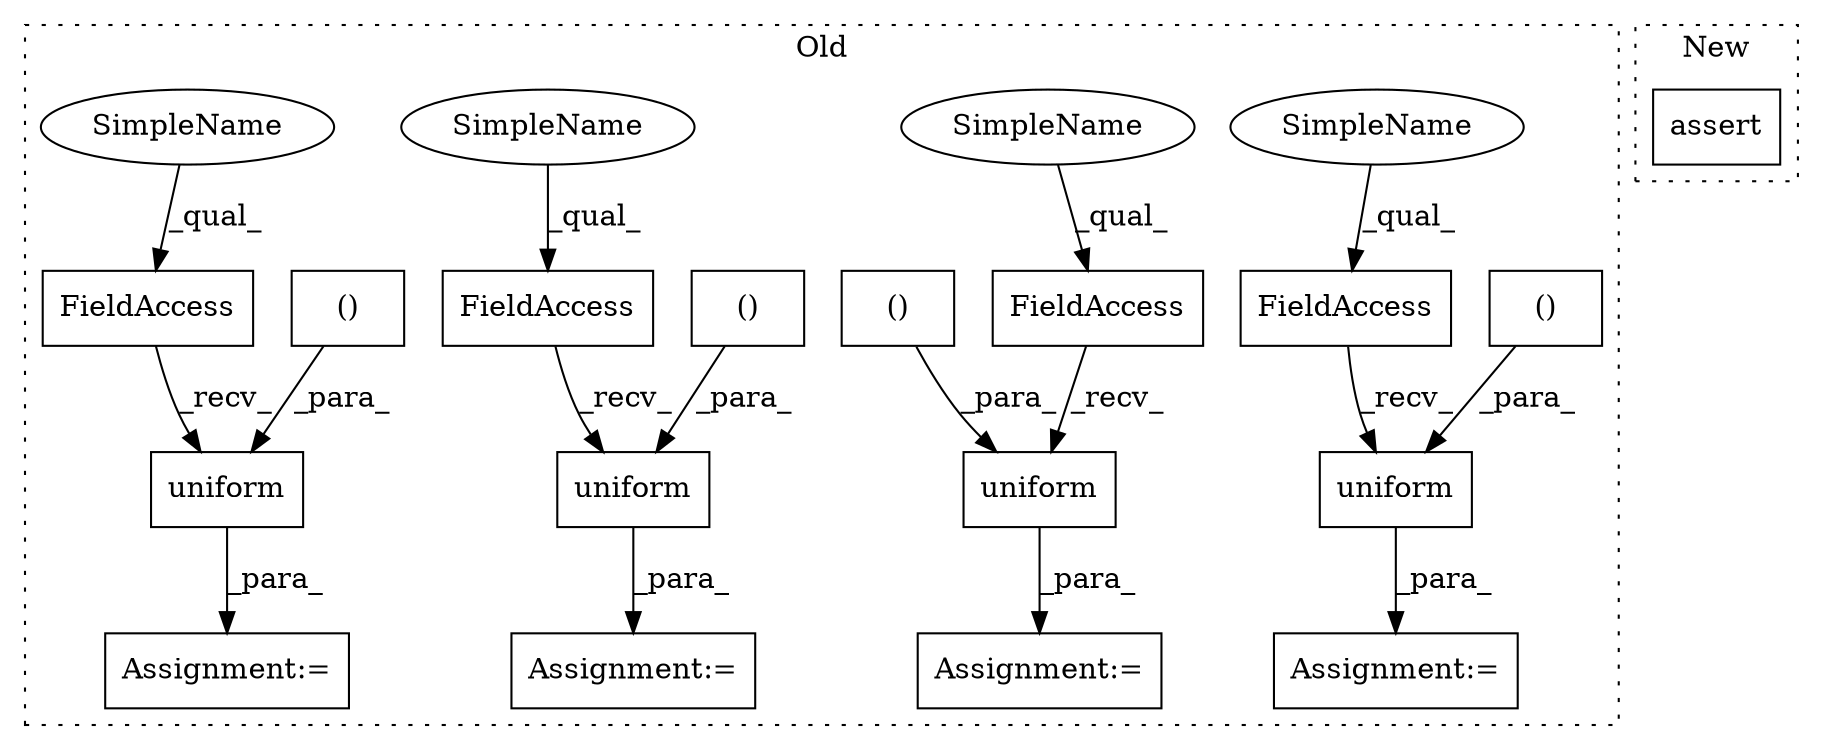 digraph G {
subgraph cluster0 {
1 [label="uniform" a="32" s="5669,5701" l="15,2" shape="box"];
3 [label="FieldAccess" a="22" s="5656" l="12" shape="box"];
4 [label="()" a="106" s="5684" l="17" shape="box"];
5 [label="Assignment:=" a="7" s="5655" l="1" shape="box"];
6 [label="FieldAccess" a="22" s="6246" l="12" shape="box"];
7 [label="uniform" a="32" s="6259,6297" l="13,2" shape="box"];
8 [label="()" a="106" s="6272" l="25" shape="box"];
9 [label="FieldAccess" a="22" s="5946" l="12" shape="box"];
10 [label="uniform" a="32" s="5959,5997" l="13,2" shape="box"];
11 [label="()" a="106" s="5972" l="25" shape="box"];
12 [label="Assignment:=" a="7" s="5945" l="1" shape="box"];
13 [label="Assignment:=" a="7" s="6245" l="1" shape="box"];
14 [label="FieldAccess" a="22" s="6543" l="12" shape="box"];
15 [label="uniform" a="32" s="6556,6594" l="13,2" shape="box"];
16 [label="()" a="106" s="6569" l="25" shape="box"];
17 [label="Assignment:=" a="7" s="6542" l="1" shape="box"];
18 [label="SimpleName" a="42" s="5656" l="5" shape="ellipse"];
19 [label="SimpleName" a="42" s="6246" l="5" shape="ellipse"];
20 [label="SimpleName" a="42" s="6543" l="5" shape="ellipse"];
21 [label="SimpleName" a="42" s="5946" l="5" shape="ellipse"];
label = "Old";
style="dotted";
}
subgraph cluster1 {
2 [label="assert" a="32" s="5355,5432" l="15,2" shape="box"];
label = "New";
style="dotted";
}
1 -> 5 [label="_para_"];
3 -> 1 [label="_recv_"];
4 -> 1 [label="_para_"];
6 -> 7 [label="_recv_"];
7 -> 13 [label="_para_"];
8 -> 7 [label="_para_"];
9 -> 10 [label="_recv_"];
10 -> 12 [label="_para_"];
11 -> 10 [label="_para_"];
14 -> 15 [label="_recv_"];
15 -> 17 [label="_para_"];
16 -> 15 [label="_para_"];
18 -> 3 [label="_qual_"];
19 -> 6 [label="_qual_"];
20 -> 14 [label="_qual_"];
21 -> 9 [label="_qual_"];
}